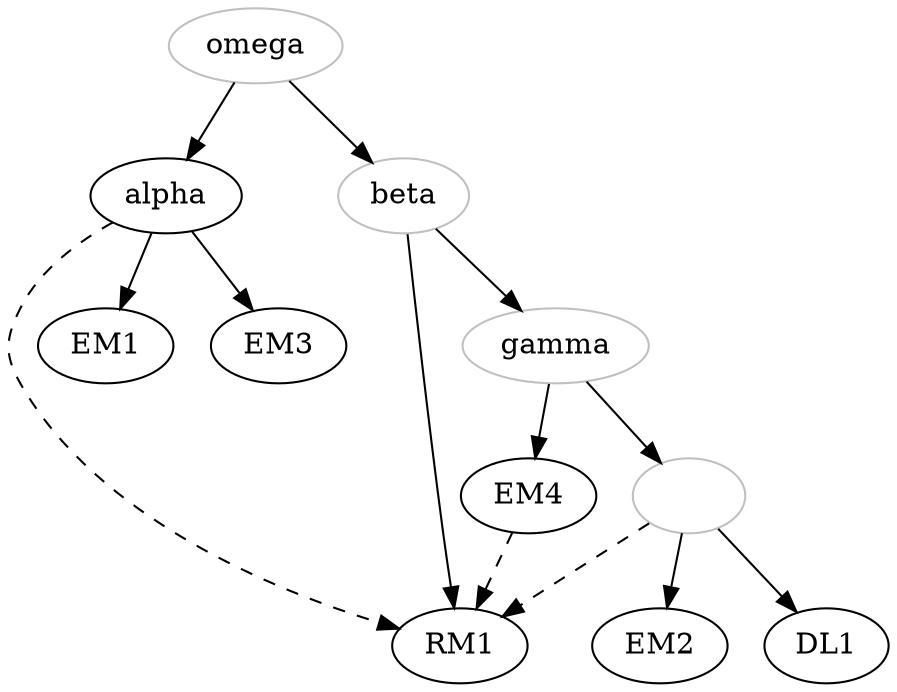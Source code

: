 digraph {
    omega -> alpha;
    omega -> beta;
    beta -> gamma;
    alpha -> EM1;
    alpha -> EM3;
    beta -> RM1;
    gamma -> EM4;
    gamma -> unlabeled1;
    unlabeled1 -> DL1;
    unlabeled1 -> EM2;

    alpha -> RM1 [style = "dashed"];
    EM4 -> RM1 [style = "dashed"];
    unlabeled1 -> RM1 [style = "dashed"];

    unlabeled1 [label = "", color = "grey"];
    omega [color = "grey"];
    alpha [color = "alpha"];
    beta [color = "grey"];
    gamma [color = "grey"];
}

